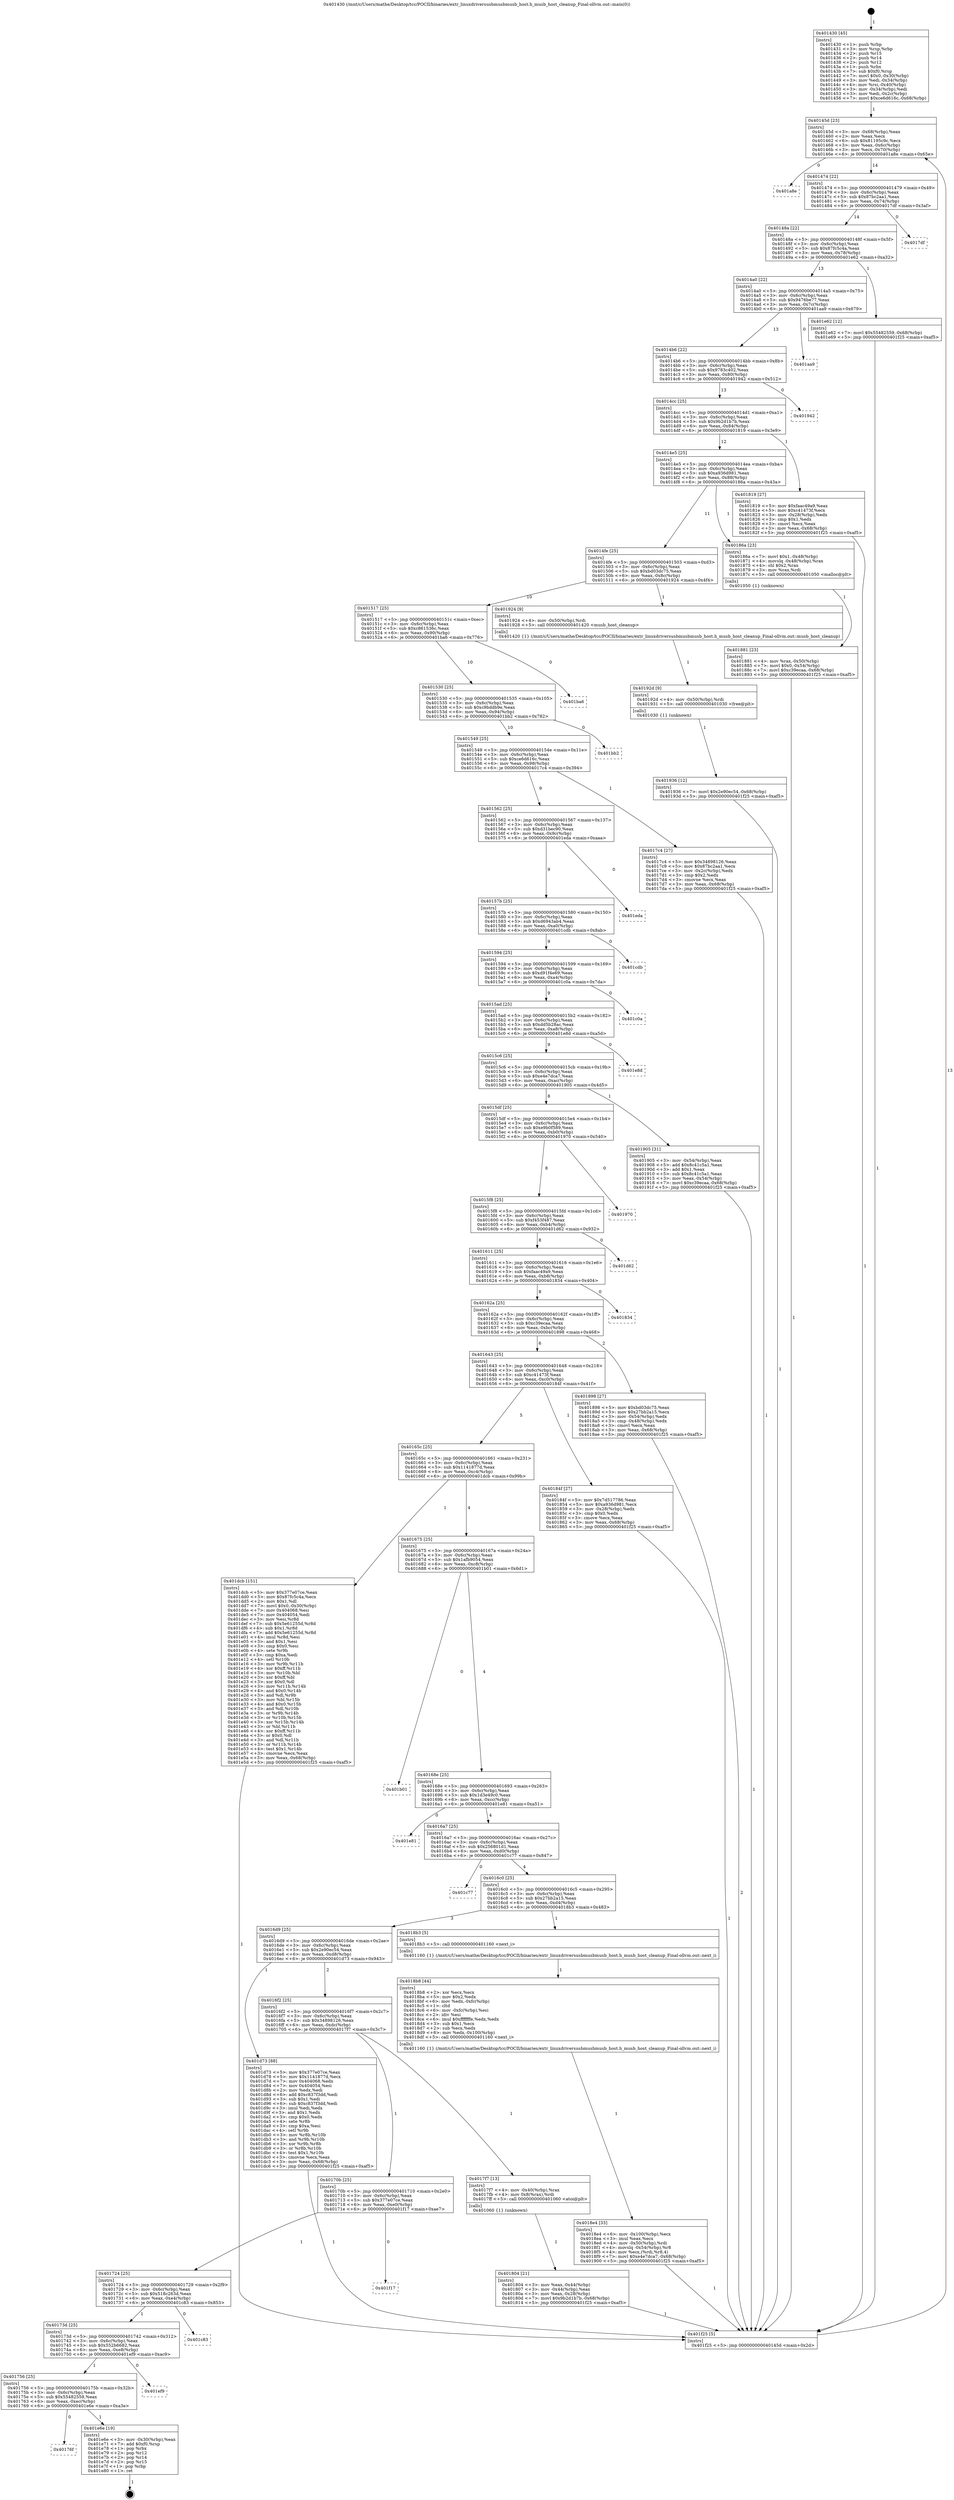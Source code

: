 digraph "0x401430" {
  label = "0x401430 (/mnt/c/Users/mathe/Desktop/tcc/POCII/binaries/extr_linuxdriversusbmusbmusb_host.h_musb_host_cleanup_Final-ollvm.out::main(0))"
  labelloc = "t"
  node[shape=record]

  Entry [label="",width=0.3,height=0.3,shape=circle,fillcolor=black,style=filled]
  "0x40145d" [label="{
     0x40145d [23]\l
     | [instrs]\l
     &nbsp;&nbsp;0x40145d \<+3\>: mov -0x68(%rbp),%eax\l
     &nbsp;&nbsp;0x401460 \<+2\>: mov %eax,%ecx\l
     &nbsp;&nbsp;0x401462 \<+6\>: sub $0x81195c9c,%ecx\l
     &nbsp;&nbsp;0x401468 \<+3\>: mov %eax,-0x6c(%rbp)\l
     &nbsp;&nbsp;0x40146b \<+3\>: mov %ecx,-0x70(%rbp)\l
     &nbsp;&nbsp;0x40146e \<+6\>: je 0000000000401a8e \<main+0x65e\>\l
  }"]
  "0x401a8e" [label="{
     0x401a8e\l
  }", style=dashed]
  "0x401474" [label="{
     0x401474 [22]\l
     | [instrs]\l
     &nbsp;&nbsp;0x401474 \<+5\>: jmp 0000000000401479 \<main+0x49\>\l
     &nbsp;&nbsp;0x401479 \<+3\>: mov -0x6c(%rbp),%eax\l
     &nbsp;&nbsp;0x40147c \<+5\>: sub $0x87bc2aa1,%eax\l
     &nbsp;&nbsp;0x401481 \<+3\>: mov %eax,-0x74(%rbp)\l
     &nbsp;&nbsp;0x401484 \<+6\>: je 00000000004017df \<main+0x3af\>\l
  }"]
  Exit [label="",width=0.3,height=0.3,shape=circle,fillcolor=black,style=filled,peripheries=2]
  "0x4017df" [label="{
     0x4017df\l
  }", style=dashed]
  "0x40148a" [label="{
     0x40148a [22]\l
     | [instrs]\l
     &nbsp;&nbsp;0x40148a \<+5\>: jmp 000000000040148f \<main+0x5f\>\l
     &nbsp;&nbsp;0x40148f \<+3\>: mov -0x6c(%rbp),%eax\l
     &nbsp;&nbsp;0x401492 \<+5\>: sub $0x87fc5c4a,%eax\l
     &nbsp;&nbsp;0x401497 \<+3\>: mov %eax,-0x78(%rbp)\l
     &nbsp;&nbsp;0x40149a \<+6\>: je 0000000000401e62 \<main+0xa32\>\l
  }"]
  "0x40176f" [label="{
     0x40176f\l
  }", style=dashed]
  "0x401e62" [label="{
     0x401e62 [12]\l
     | [instrs]\l
     &nbsp;&nbsp;0x401e62 \<+7\>: movl $0x55482559,-0x68(%rbp)\l
     &nbsp;&nbsp;0x401e69 \<+5\>: jmp 0000000000401f25 \<main+0xaf5\>\l
  }"]
  "0x4014a0" [label="{
     0x4014a0 [22]\l
     | [instrs]\l
     &nbsp;&nbsp;0x4014a0 \<+5\>: jmp 00000000004014a5 \<main+0x75\>\l
     &nbsp;&nbsp;0x4014a5 \<+3\>: mov -0x6c(%rbp),%eax\l
     &nbsp;&nbsp;0x4014a8 \<+5\>: sub $0x9476be77,%eax\l
     &nbsp;&nbsp;0x4014ad \<+3\>: mov %eax,-0x7c(%rbp)\l
     &nbsp;&nbsp;0x4014b0 \<+6\>: je 0000000000401aa9 \<main+0x679\>\l
  }"]
  "0x401e6e" [label="{
     0x401e6e [19]\l
     | [instrs]\l
     &nbsp;&nbsp;0x401e6e \<+3\>: mov -0x30(%rbp),%eax\l
     &nbsp;&nbsp;0x401e71 \<+7\>: add $0xf0,%rsp\l
     &nbsp;&nbsp;0x401e78 \<+1\>: pop %rbx\l
     &nbsp;&nbsp;0x401e79 \<+2\>: pop %r12\l
     &nbsp;&nbsp;0x401e7b \<+2\>: pop %r14\l
     &nbsp;&nbsp;0x401e7d \<+2\>: pop %r15\l
     &nbsp;&nbsp;0x401e7f \<+1\>: pop %rbp\l
     &nbsp;&nbsp;0x401e80 \<+1\>: ret\l
  }"]
  "0x401aa9" [label="{
     0x401aa9\l
  }", style=dashed]
  "0x4014b6" [label="{
     0x4014b6 [22]\l
     | [instrs]\l
     &nbsp;&nbsp;0x4014b6 \<+5\>: jmp 00000000004014bb \<main+0x8b\>\l
     &nbsp;&nbsp;0x4014bb \<+3\>: mov -0x6c(%rbp),%eax\l
     &nbsp;&nbsp;0x4014be \<+5\>: sub $0x9783c402,%eax\l
     &nbsp;&nbsp;0x4014c3 \<+3\>: mov %eax,-0x80(%rbp)\l
     &nbsp;&nbsp;0x4014c6 \<+6\>: je 0000000000401942 \<main+0x512\>\l
  }"]
  "0x401756" [label="{
     0x401756 [25]\l
     | [instrs]\l
     &nbsp;&nbsp;0x401756 \<+5\>: jmp 000000000040175b \<main+0x32b\>\l
     &nbsp;&nbsp;0x40175b \<+3\>: mov -0x6c(%rbp),%eax\l
     &nbsp;&nbsp;0x40175e \<+5\>: sub $0x55482559,%eax\l
     &nbsp;&nbsp;0x401763 \<+6\>: mov %eax,-0xec(%rbp)\l
     &nbsp;&nbsp;0x401769 \<+6\>: je 0000000000401e6e \<main+0xa3e\>\l
  }"]
  "0x401942" [label="{
     0x401942\l
  }", style=dashed]
  "0x4014cc" [label="{
     0x4014cc [25]\l
     | [instrs]\l
     &nbsp;&nbsp;0x4014cc \<+5\>: jmp 00000000004014d1 \<main+0xa1\>\l
     &nbsp;&nbsp;0x4014d1 \<+3\>: mov -0x6c(%rbp),%eax\l
     &nbsp;&nbsp;0x4014d4 \<+5\>: sub $0x9b2d1b7b,%eax\l
     &nbsp;&nbsp;0x4014d9 \<+6\>: mov %eax,-0x84(%rbp)\l
     &nbsp;&nbsp;0x4014df \<+6\>: je 0000000000401819 \<main+0x3e9\>\l
  }"]
  "0x401ef9" [label="{
     0x401ef9\l
  }", style=dashed]
  "0x401819" [label="{
     0x401819 [27]\l
     | [instrs]\l
     &nbsp;&nbsp;0x401819 \<+5\>: mov $0xfaac49a9,%eax\l
     &nbsp;&nbsp;0x40181e \<+5\>: mov $0xc41473f,%ecx\l
     &nbsp;&nbsp;0x401823 \<+3\>: mov -0x28(%rbp),%edx\l
     &nbsp;&nbsp;0x401826 \<+3\>: cmp $0x1,%edx\l
     &nbsp;&nbsp;0x401829 \<+3\>: cmovl %ecx,%eax\l
     &nbsp;&nbsp;0x40182c \<+3\>: mov %eax,-0x68(%rbp)\l
     &nbsp;&nbsp;0x40182f \<+5\>: jmp 0000000000401f25 \<main+0xaf5\>\l
  }"]
  "0x4014e5" [label="{
     0x4014e5 [25]\l
     | [instrs]\l
     &nbsp;&nbsp;0x4014e5 \<+5\>: jmp 00000000004014ea \<main+0xba\>\l
     &nbsp;&nbsp;0x4014ea \<+3\>: mov -0x6c(%rbp),%eax\l
     &nbsp;&nbsp;0x4014ed \<+5\>: sub $0xa936d981,%eax\l
     &nbsp;&nbsp;0x4014f2 \<+6\>: mov %eax,-0x88(%rbp)\l
     &nbsp;&nbsp;0x4014f8 \<+6\>: je 000000000040186a \<main+0x43a\>\l
  }"]
  "0x40173d" [label="{
     0x40173d [25]\l
     | [instrs]\l
     &nbsp;&nbsp;0x40173d \<+5\>: jmp 0000000000401742 \<main+0x312\>\l
     &nbsp;&nbsp;0x401742 \<+3\>: mov -0x6c(%rbp),%eax\l
     &nbsp;&nbsp;0x401745 \<+5\>: sub $0x552b6682,%eax\l
     &nbsp;&nbsp;0x40174a \<+6\>: mov %eax,-0xe8(%rbp)\l
     &nbsp;&nbsp;0x401750 \<+6\>: je 0000000000401ef9 \<main+0xac9\>\l
  }"]
  "0x40186a" [label="{
     0x40186a [23]\l
     | [instrs]\l
     &nbsp;&nbsp;0x40186a \<+7\>: movl $0x1,-0x48(%rbp)\l
     &nbsp;&nbsp;0x401871 \<+4\>: movslq -0x48(%rbp),%rax\l
     &nbsp;&nbsp;0x401875 \<+4\>: shl $0x2,%rax\l
     &nbsp;&nbsp;0x401879 \<+3\>: mov %rax,%rdi\l
     &nbsp;&nbsp;0x40187c \<+5\>: call 0000000000401050 \<malloc@plt\>\l
     | [calls]\l
     &nbsp;&nbsp;0x401050 \{1\} (unknown)\l
  }"]
  "0x4014fe" [label="{
     0x4014fe [25]\l
     | [instrs]\l
     &nbsp;&nbsp;0x4014fe \<+5\>: jmp 0000000000401503 \<main+0xd3\>\l
     &nbsp;&nbsp;0x401503 \<+3\>: mov -0x6c(%rbp),%eax\l
     &nbsp;&nbsp;0x401506 \<+5\>: sub $0xbd03dc75,%eax\l
     &nbsp;&nbsp;0x40150b \<+6\>: mov %eax,-0x8c(%rbp)\l
     &nbsp;&nbsp;0x401511 \<+6\>: je 0000000000401924 \<main+0x4f4\>\l
  }"]
  "0x401c83" [label="{
     0x401c83\l
  }", style=dashed]
  "0x401924" [label="{
     0x401924 [9]\l
     | [instrs]\l
     &nbsp;&nbsp;0x401924 \<+4\>: mov -0x50(%rbp),%rdi\l
     &nbsp;&nbsp;0x401928 \<+5\>: call 0000000000401420 \<musb_host_cleanup\>\l
     | [calls]\l
     &nbsp;&nbsp;0x401420 \{1\} (/mnt/c/Users/mathe/Desktop/tcc/POCII/binaries/extr_linuxdriversusbmusbmusb_host.h_musb_host_cleanup_Final-ollvm.out::musb_host_cleanup)\l
  }"]
  "0x401517" [label="{
     0x401517 [25]\l
     | [instrs]\l
     &nbsp;&nbsp;0x401517 \<+5\>: jmp 000000000040151c \<main+0xec\>\l
     &nbsp;&nbsp;0x40151c \<+3\>: mov -0x6c(%rbp),%eax\l
     &nbsp;&nbsp;0x40151f \<+5\>: sub $0xc861536c,%eax\l
     &nbsp;&nbsp;0x401524 \<+6\>: mov %eax,-0x90(%rbp)\l
     &nbsp;&nbsp;0x40152a \<+6\>: je 0000000000401ba6 \<main+0x776\>\l
  }"]
  "0x401724" [label="{
     0x401724 [25]\l
     | [instrs]\l
     &nbsp;&nbsp;0x401724 \<+5\>: jmp 0000000000401729 \<main+0x2f9\>\l
     &nbsp;&nbsp;0x401729 \<+3\>: mov -0x6c(%rbp),%eax\l
     &nbsp;&nbsp;0x40172c \<+5\>: sub $0x518c263d,%eax\l
     &nbsp;&nbsp;0x401731 \<+6\>: mov %eax,-0xe4(%rbp)\l
     &nbsp;&nbsp;0x401737 \<+6\>: je 0000000000401c83 \<main+0x853\>\l
  }"]
  "0x401ba6" [label="{
     0x401ba6\l
  }", style=dashed]
  "0x401530" [label="{
     0x401530 [25]\l
     | [instrs]\l
     &nbsp;&nbsp;0x401530 \<+5\>: jmp 0000000000401535 \<main+0x105\>\l
     &nbsp;&nbsp;0x401535 \<+3\>: mov -0x6c(%rbp),%eax\l
     &nbsp;&nbsp;0x401538 \<+5\>: sub $0xc9bddb9e,%eax\l
     &nbsp;&nbsp;0x40153d \<+6\>: mov %eax,-0x94(%rbp)\l
     &nbsp;&nbsp;0x401543 \<+6\>: je 0000000000401bb2 \<main+0x782\>\l
  }"]
  "0x401f17" [label="{
     0x401f17\l
  }", style=dashed]
  "0x401bb2" [label="{
     0x401bb2\l
  }", style=dashed]
  "0x401549" [label="{
     0x401549 [25]\l
     | [instrs]\l
     &nbsp;&nbsp;0x401549 \<+5\>: jmp 000000000040154e \<main+0x11e\>\l
     &nbsp;&nbsp;0x40154e \<+3\>: mov -0x6c(%rbp),%eax\l
     &nbsp;&nbsp;0x401551 \<+5\>: sub $0xce6d616c,%eax\l
     &nbsp;&nbsp;0x401556 \<+6\>: mov %eax,-0x98(%rbp)\l
     &nbsp;&nbsp;0x40155c \<+6\>: je 00000000004017c4 \<main+0x394\>\l
  }"]
  "0x401936" [label="{
     0x401936 [12]\l
     | [instrs]\l
     &nbsp;&nbsp;0x401936 \<+7\>: movl $0x2e90ec54,-0x68(%rbp)\l
     &nbsp;&nbsp;0x40193d \<+5\>: jmp 0000000000401f25 \<main+0xaf5\>\l
  }"]
  "0x4017c4" [label="{
     0x4017c4 [27]\l
     | [instrs]\l
     &nbsp;&nbsp;0x4017c4 \<+5\>: mov $0x34898126,%eax\l
     &nbsp;&nbsp;0x4017c9 \<+5\>: mov $0x87bc2aa1,%ecx\l
     &nbsp;&nbsp;0x4017ce \<+3\>: mov -0x2c(%rbp),%edx\l
     &nbsp;&nbsp;0x4017d1 \<+3\>: cmp $0x2,%edx\l
     &nbsp;&nbsp;0x4017d4 \<+3\>: cmovne %ecx,%eax\l
     &nbsp;&nbsp;0x4017d7 \<+3\>: mov %eax,-0x68(%rbp)\l
     &nbsp;&nbsp;0x4017da \<+5\>: jmp 0000000000401f25 \<main+0xaf5\>\l
  }"]
  "0x401562" [label="{
     0x401562 [25]\l
     | [instrs]\l
     &nbsp;&nbsp;0x401562 \<+5\>: jmp 0000000000401567 \<main+0x137\>\l
     &nbsp;&nbsp;0x401567 \<+3\>: mov -0x6c(%rbp),%eax\l
     &nbsp;&nbsp;0x40156a \<+5\>: sub $0xd31bec90,%eax\l
     &nbsp;&nbsp;0x40156f \<+6\>: mov %eax,-0x9c(%rbp)\l
     &nbsp;&nbsp;0x401575 \<+6\>: je 0000000000401eda \<main+0xaaa\>\l
  }"]
  "0x401f25" [label="{
     0x401f25 [5]\l
     | [instrs]\l
     &nbsp;&nbsp;0x401f25 \<+5\>: jmp 000000000040145d \<main+0x2d\>\l
  }"]
  "0x401430" [label="{
     0x401430 [45]\l
     | [instrs]\l
     &nbsp;&nbsp;0x401430 \<+1\>: push %rbp\l
     &nbsp;&nbsp;0x401431 \<+3\>: mov %rsp,%rbp\l
     &nbsp;&nbsp;0x401434 \<+2\>: push %r15\l
     &nbsp;&nbsp;0x401436 \<+2\>: push %r14\l
     &nbsp;&nbsp;0x401438 \<+2\>: push %r12\l
     &nbsp;&nbsp;0x40143a \<+1\>: push %rbx\l
     &nbsp;&nbsp;0x40143b \<+7\>: sub $0xf0,%rsp\l
     &nbsp;&nbsp;0x401442 \<+7\>: movl $0x0,-0x30(%rbp)\l
     &nbsp;&nbsp;0x401449 \<+3\>: mov %edi,-0x34(%rbp)\l
     &nbsp;&nbsp;0x40144c \<+4\>: mov %rsi,-0x40(%rbp)\l
     &nbsp;&nbsp;0x401450 \<+3\>: mov -0x34(%rbp),%edi\l
     &nbsp;&nbsp;0x401453 \<+3\>: mov %edi,-0x2c(%rbp)\l
     &nbsp;&nbsp;0x401456 \<+7\>: movl $0xce6d616c,-0x68(%rbp)\l
  }"]
  "0x40192d" [label="{
     0x40192d [9]\l
     | [instrs]\l
     &nbsp;&nbsp;0x40192d \<+4\>: mov -0x50(%rbp),%rdi\l
     &nbsp;&nbsp;0x401931 \<+5\>: call 0000000000401030 \<free@plt\>\l
     | [calls]\l
     &nbsp;&nbsp;0x401030 \{1\} (unknown)\l
  }"]
  "0x401eda" [label="{
     0x401eda\l
  }", style=dashed]
  "0x40157b" [label="{
     0x40157b [25]\l
     | [instrs]\l
     &nbsp;&nbsp;0x40157b \<+5\>: jmp 0000000000401580 \<main+0x150\>\l
     &nbsp;&nbsp;0x401580 \<+3\>: mov -0x6c(%rbp),%eax\l
     &nbsp;&nbsp;0x401583 \<+5\>: sub $0xd6943ab4,%eax\l
     &nbsp;&nbsp;0x401588 \<+6\>: mov %eax,-0xa0(%rbp)\l
     &nbsp;&nbsp;0x40158e \<+6\>: je 0000000000401cdb \<main+0x8ab\>\l
  }"]
  "0x4018e4" [label="{
     0x4018e4 [33]\l
     | [instrs]\l
     &nbsp;&nbsp;0x4018e4 \<+6\>: mov -0x100(%rbp),%ecx\l
     &nbsp;&nbsp;0x4018ea \<+3\>: imul %eax,%ecx\l
     &nbsp;&nbsp;0x4018ed \<+4\>: mov -0x50(%rbp),%rdi\l
     &nbsp;&nbsp;0x4018f1 \<+4\>: movslq -0x54(%rbp),%r8\l
     &nbsp;&nbsp;0x4018f5 \<+4\>: mov %ecx,(%rdi,%r8,4)\l
     &nbsp;&nbsp;0x4018f9 \<+7\>: movl $0xe4e7dca7,-0x68(%rbp)\l
     &nbsp;&nbsp;0x401900 \<+5\>: jmp 0000000000401f25 \<main+0xaf5\>\l
  }"]
  "0x401cdb" [label="{
     0x401cdb\l
  }", style=dashed]
  "0x401594" [label="{
     0x401594 [25]\l
     | [instrs]\l
     &nbsp;&nbsp;0x401594 \<+5\>: jmp 0000000000401599 \<main+0x169\>\l
     &nbsp;&nbsp;0x401599 \<+3\>: mov -0x6c(%rbp),%eax\l
     &nbsp;&nbsp;0x40159c \<+5\>: sub $0xd91f4e69,%eax\l
     &nbsp;&nbsp;0x4015a1 \<+6\>: mov %eax,-0xa4(%rbp)\l
     &nbsp;&nbsp;0x4015a7 \<+6\>: je 0000000000401c0a \<main+0x7da\>\l
  }"]
  "0x4018b8" [label="{
     0x4018b8 [44]\l
     | [instrs]\l
     &nbsp;&nbsp;0x4018b8 \<+2\>: xor %ecx,%ecx\l
     &nbsp;&nbsp;0x4018ba \<+5\>: mov $0x2,%edx\l
     &nbsp;&nbsp;0x4018bf \<+6\>: mov %edx,-0xfc(%rbp)\l
     &nbsp;&nbsp;0x4018c5 \<+1\>: cltd\l
     &nbsp;&nbsp;0x4018c6 \<+6\>: mov -0xfc(%rbp),%esi\l
     &nbsp;&nbsp;0x4018cc \<+2\>: idiv %esi\l
     &nbsp;&nbsp;0x4018ce \<+6\>: imul $0xfffffffe,%edx,%edx\l
     &nbsp;&nbsp;0x4018d4 \<+3\>: sub $0x1,%ecx\l
     &nbsp;&nbsp;0x4018d7 \<+2\>: sub %ecx,%edx\l
     &nbsp;&nbsp;0x4018d9 \<+6\>: mov %edx,-0x100(%rbp)\l
     &nbsp;&nbsp;0x4018df \<+5\>: call 0000000000401160 \<next_i\>\l
     | [calls]\l
     &nbsp;&nbsp;0x401160 \{1\} (/mnt/c/Users/mathe/Desktop/tcc/POCII/binaries/extr_linuxdriversusbmusbmusb_host.h_musb_host_cleanup_Final-ollvm.out::next_i)\l
  }"]
  "0x401c0a" [label="{
     0x401c0a\l
  }", style=dashed]
  "0x4015ad" [label="{
     0x4015ad [25]\l
     | [instrs]\l
     &nbsp;&nbsp;0x4015ad \<+5\>: jmp 00000000004015b2 \<main+0x182\>\l
     &nbsp;&nbsp;0x4015b2 \<+3\>: mov -0x6c(%rbp),%eax\l
     &nbsp;&nbsp;0x4015b5 \<+5\>: sub $0xdd5b28ac,%eax\l
     &nbsp;&nbsp;0x4015ba \<+6\>: mov %eax,-0xa8(%rbp)\l
     &nbsp;&nbsp;0x4015c0 \<+6\>: je 0000000000401e8d \<main+0xa5d\>\l
  }"]
  "0x401881" [label="{
     0x401881 [23]\l
     | [instrs]\l
     &nbsp;&nbsp;0x401881 \<+4\>: mov %rax,-0x50(%rbp)\l
     &nbsp;&nbsp;0x401885 \<+7\>: movl $0x0,-0x54(%rbp)\l
     &nbsp;&nbsp;0x40188c \<+7\>: movl $0xc39ecaa,-0x68(%rbp)\l
     &nbsp;&nbsp;0x401893 \<+5\>: jmp 0000000000401f25 \<main+0xaf5\>\l
  }"]
  "0x401e8d" [label="{
     0x401e8d\l
  }", style=dashed]
  "0x4015c6" [label="{
     0x4015c6 [25]\l
     | [instrs]\l
     &nbsp;&nbsp;0x4015c6 \<+5\>: jmp 00000000004015cb \<main+0x19b\>\l
     &nbsp;&nbsp;0x4015cb \<+3\>: mov -0x6c(%rbp),%eax\l
     &nbsp;&nbsp;0x4015ce \<+5\>: sub $0xe4e7dca7,%eax\l
     &nbsp;&nbsp;0x4015d3 \<+6\>: mov %eax,-0xac(%rbp)\l
     &nbsp;&nbsp;0x4015d9 \<+6\>: je 0000000000401905 \<main+0x4d5\>\l
  }"]
  "0x401804" [label="{
     0x401804 [21]\l
     | [instrs]\l
     &nbsp;&nbsp;0x401804 \<+3\>: mov %eax,-0x44(%rbp)\l
     &nbsp;&nbsp;0x401807 \<+3\>: mov -0x44(%rbp),%eax\l
     &nbsp;&nbsp;0x40180a \<+3\>: mov %eax,-0x28(%rbp)\l
     &nbsp;&nbsp;0x40180d \<+7\>: movl $0x9b2d1b7b,-0x68(%rbp)\l
     &nbsp;&nbsp;0x401814 \<+5\>: jmp 0000000000401f25 \<main+0xaf5\>\l
  }"]
  "0x401905" [label="{
     0x401905 [31]\l
     | [instrs]\l
     &nbsp;&nbsp;0x401905 \<+3\>: mov -0x54(%rbp),%eax\l
     &nbsp;&nbsp;0x401908 \<+5\>: add $0x8c41c5a1,%eax\l
     &nbsp;&nbsp;0x40190d \<+3\>: add $0x1,%eax\l
     &nbsp;&nbsp;0x401910 \<+5\>: sub $0x8c41c5a1,%eax\l
     &nbsp;&nbsp;0x401915 \<+3\>: mov %eax,-0x54(%rbp)\l
     &nbsp;&nbsp;0x401918 \<+7\>: movl $0xc39ecaa,-0x68(%rbp)\l
     &nbsp;&nbsp;0x40191f \<+5\>: jmp 0000000000401f25 \<main+0xaf5\>\l
  }"]
  "0x4015df" [label="{
     0x4015df [25]\l
     | [instrs]\l
     &nbsp;&nbsp;0x4015df \<+5\>: jmp 00000000004015e4 \<main+0x1b4\>\l
     &nbsp;&nbsp;0x4015e4 \<+3\>: mov -0x6c(%rbp),%eax\l
     &nbsp;&nbsp;0x4015e7 \<+5\>: sub $0xe9b0f589,%eax\l
     &nbsp;&nbsp;0x4015ec \<+6\>: mov %eax,-0xb0(%rbp)\l
     &nbsp;&nbsp;0x4015f2 \<+6\>: je 0000000000401970 \<main+0x540\>\l
  }"]
  "0x40170b" [label="{
     0x40170b [25]\l
     | [instrs]\l
     &nbsp;&nbsp;0x40170b \<+5\>: jmp 0000000000401710 \<main+0x2e0\>\l
     &nbsp;&nbsp;0x401710 \<+3\>: mov -0x6c(%rbp),%eax\l
     &nbsp;&nbsp;0x401713 \<+5\>: sub $0x377e07ce,%eax\l
     &nbsp;&nbsp;0x401718 \<+6\>: mov %eax,-0xe0(%rbp)\l
     &nbsp;&nbsp;0x40171e \<+6\>: je 0000000000401f17 \<main+0xae7\>\l
  }"]
  "0x401970" [label="{
     0x401970\l
  }", style=dashed]
  "0x4015f8" [label="{
     0x4015f8 [25]\l
     | [instrs]\l
     &nbsp;&nbsp;0x4015f8 \<+5\>: jmp 00000000004015fd \<main+0x1cd\>\l
     &nbsp;&nbsp;0x4015fd \<+3\>: mov -0x6c(%rbp),%eax\l
     &nbsp;&nbsp;0x401600 \<+5\>: sub $0xf453f487,%eax\l
     &nbsp;&nbsp;0x401605 \<+6\>: mov %eax,-0xb4(%rbp)\l
     &nbsp;&nbsp;0x40160b \<+6\>: je 0000000000401d62 \<main+0x932\>\l
  }"]
  "0x4017f7" [label="{
     0x4017f7 [13]\l
     | [instrs]\l
     &nbsp;&nbsp;0x4017f7 \<+4\>: mov -0x40(%rbp),%rax\l
     &nbsp;&nbsp;0x4017fb \<+4\>: mov 0x8(%rax),%rdi\l
     &nbsp;&nbsp;0x4017ff \<+5\>: call 0000000000401060 \<atoi@plt\>\l
     | [calls]\l
     &nbsp;&nbsp;0x401060 \{1\} (unknown)\l
  }"]
  "0x401d62" [label="{
     0x401d62\l
  }", style=dashed]
  "0x401611" [label="{
     0x401611 [25]\l
     | [instrs]\l
     &nbsp;&nbsp;0x401611 \<+5\>: jmp 0000000000401616 \<main+0x1e6\>\l
     &nbsp;&nbsp;0x401616 \<+3\>: mov -0x6c(%rbp),%eax\l
     &nbsp;&nbsp;0x401619 \<+5\>: sub $0xfaac49a9,%eax\l
     &nbsp;&nbsp;0x40161e \<+6\>: mov %eax,-0xb8(%rbp)\l
     &nbsp;&nbsp;0x401624 \<+6\>: je 0000000000401834 \<main+0x404\>\l
  }"]
  "0x4016f2" [label="{
     0x4016f2 [25]\l
     | [instrs]\l
     &nbsp;&nbsp;0x4016f2 \<+5\>: jmp 00000000004016f7 \<main+0x2c7\>\l
     &nbsp;&nbsp;0x4016f7 \<+3\>: mov -0x6c(%rbp),%eax\l
     &nbsp;&nbsp;0x4016fa \<+5\>: sub $0x34898126,%eax\l
     &nbsp;&nbsp;0x4016ff \<+6\>: mov %eax,-0xdc(%rbp)\l
     &nbsp;&nbsp;0x401705 \<+6\>: je 00000000004017f7 \<main+0x3c7\>\l
  }"]
  "0x401834" [label="{
     0x401834\l
  }", style=dashed]
  "0x40162a" [label="{
     0x40162a [25]\l
     | [instrs]\l
     &nbsp;&nbsp;0x40162a \<+5\>: jmp 000000000040162f \<main+0x1ff\>\l
     &nbsp;&nbsp;0x40162f \<+3\>: mov -0x6c(%rbp),%eax\l
     &nbsp;&nbsp;0x401632 \<+5\>: sub $0xc39ecaa,%eax\l
     &nbsp;&nbsp;0x401637 \<+6\>: mov %eax,-0xbc(%rbp)\l
     &nbsp;&nbsp;0x40163d \<+6\>: je 0000000000401898 \<main+0x468\>\l
  }"]
  "0x401d73" [label="{
     0x401d73 [88]\l
     | [instrs]\l
     &nbsp;&nbsp;0x401d73 \<+5\>: mov $0x377e07ce,%eax\l
     &nbsp;&nbsp;0x401d78 \<+5\>: mov $0x1141877d,%ecx\l
     &nbsp;&nbsp;0x401d7d \<+7\>: mov 0x404068,%edx\l
     &nbsp;&nbsp;0x401d84 \<+7\>: mov 0x404054,%esi\l
     &nbsp;&nbsp;0x401d8b \<+2\>: mov %edx,%edi\l
     &nbsp;&nbsp;0x401d8d \<+6\>: add $0xc837f3dd,%edi\l
     &nbsp;&nbsp;0x401d93 \<+3\>: sub $0x1,%edi\l
     &nbsp;&nbsp;0x401d96 \<+6\>: sub $0xc837f3dd,%edi\l
     &nbsp;&nbsp;0x401d9c \<+3\>: imul %edi,%edx\l
     &nbsp;&nbsp;0x401d9f \<+3\>: and $0x1,%edx\l
     &nbsp;&nbsp;0x401da2 \<+3\>: cmp $0x0,%edx\l
     &nbsp;&nbsp;0x401da5 \<+4\>: sete %r8b\l
     &nbsp;&nbsp;0x401da9 \<+3\>: cmp $0xa,%esi\l
     &nbsp;&nbsp;0x401dac \<+4\>: setl %r9b\l
     &nbsp;&nbsp;0x401db0 \<+3\>: mov %r8b,%r10b\l
     &nbsp;&nbsp;0x401db3 \<+3\>: and %r9b,%r10b\l
     &nbsp;&nbsp;0x401db6 \<+3\>: xor %r9b,%r8b\l
     &nbsp;&nbsp;0x401db9 \<+3\>: or %r8b,%r10b\l
     &nbsp;&nbsp;0x401dbc \<+4\>: test $0x1,%r10b\l
     &nbsp;&nbsp;0x401dc0 \<+3\>: cmovne %ecx,%eax\l
     &nbsp;&nbsp;0x401dc3 \<+3\>: mov %eax,-0x68(%rbp)\l
     &nbsp;&nbsp;0x401dc6 \<+5\>: jmp 0000000000401f25 \<main+0xaf5\>\l
  }"]
  "0x401898" [label="{
     0x401898 [27]\l
     | [instrs]\l
     &nbsp;&nbsp;0x401898 \<+5\>: mov $0xbd03dc75,%eax\l
     &nbsp;&nbsp;0x40189d \<+5\>: mov $0x27bb2a15,%ecx\l
     &nbsp;&nbsp;0x4018a2 \<+3\>: mov -0x54(%rbp),%edx\l
     &nbsp;&nbsp;0x4018a5 \<+3\>: cmp -0x48(%rbp),%edx\l
     &nbsp;&nbsp;0x4018a8 \<+3\>: cmovl %ecx,%eax\l
     &nbsp;&nbsp;0x4018ab \<+3\>: mov %eax,-0x68(%rbp)\l
     &nbsp;&nbsp;0x4018ae \<+5\>: jmp 0000000000401f25 \<main+0xaf5\>\l
  }"]
  "0x401643" [label="{
     0x401643 [25]\l
     | [instrs]\l
     &nbsp;&nbsp;0x401643 \<+5\>: jmp 0000000000401648 \<main+0x218\>\l
     &nbsp;&nbsp;0x401648 \<+3\>: mov -0x6c(%rbp),%eax\l
     &nbsp;&nbsp;0x40164b \<+5\>: sub $0xc41473f,%eax\l
     &nbsp;&nbsp;0x401650 \<+6\>: mov %eax,-0xc0(%rbp)\l
     &nbsp;&nbsp;0x401656 \<+6\>: je 000000000040184f \<main+0x41f\>\l
  }"]
  "0x4016d9" [label="{
     0x4016d9 [25]\l
     | [instrs]\l
     &nbsp;&nbsp;0x4016d9 \<+5\>: jmp 00000000004016de \<main+0x2ae\>\l
     &nbsp;&nbsp;0x4016de \<+3\>: mov -0x6c(%rbp),%eax\l
     &nbsp;&nbsp;0x4016e1 \<+5\>: sub $0x2e90ec54,%eax\l
     &nbsp;&nbsp;0x4016e6 \<+6\>: mov %eax,-0xd8(%rbp)\l
     &nbsp;&nbsp;0x4016ec \<+6\>: je 0000000000401d73 \<main+0x943\>\l
  }"]
  "0x40184f" [label="{
     0x40184f [27]\l
     | [instrs]\l
     &nbsp;&nbsp;0x40184f \<+5\>: mov $0x7d517786,%eax\l
     &nbsp;&nbsp;0x401854 \<+5\>: mov $0xa936d981,%ecx\l
     &nbsp;&nbsp;0x401859 \<+3\>: mov -0x28(%rbp),%edx\l
     &nbsp;&nbsp;0x40185c \<+3\>: cmp $0x0,%edx\l
     &nbsp;&nbsp;0x40185f \<+3\>: cmove %ecx,%eax\l
     &nbsp;&nbsp;0x401862 \<+3\>: mov %eax,-0x68(%rbp)\l
     &nbsp;&nbsp;0x401865 \<+5\>: jmp 0000000000401f25 \<main+0xaf5\>\l
  }"]
  "0x40165c" [label="{
     0x40165c [25]\l
     | [instrs]\l
     &nbsp;&nbsp;0x40165c \<+5\>: jmp 0000000000401661 \<main+0x231\>\l
     &nbsp;&nbsp;0x401661 \<+3\>: mov -0x6c(%rbp),%eax\l
     &nbsp;&nbsp;0x401664 \<+5\>: sub $0x1141877d,%eax\l
     &nbsp;&nbsp;0x401669 \<+6\>: mov %eax,-0xc4(%rbp)\l
     &nbsp;&nbsp;0x40166f \<+6\>: je 0000000000401dcb \<main+0x99b\>\l
  }"]
  "0x4018b3" [label="{
     0x4018b3 [5]\l
     | [instrs]\l
     &nbsp;&nbsp;0x4018b3 \<+5\>: call 0000000000401160 \<next_i\>\l
     | [calls]\l
     &nbsp;&nbsp;0x401160 \{1\} (/mnt/c/Users/mathe/Desktop/tcc/POCII/binaries/extr_linuxdriversusbmusbmusb_host.h_musb_host_cleanup_Final-ollvm.out::next_i)\l
  }"]
  "0x401dcb" [label="{
     0x401dcb [151]\l
     | [instrs]\l
     &nbsp;&nbsp;0x401dcb \<+5\>: mov $0x377e07ce,%eax\l
     &nbsp;&nbsp;0x401dd0 \<+5\>: mov $0x87fc5c4a,%ecx\l
     &nbsp;&nbsp;0x401dd5 \<+2\>: mov $0x1,%dl\l
     &nbsp;&nbsp;0x401dd7 \<+7\>: movl $0x0,-0x30(%rbp)\l
     &nbsp;&nbsp;0x401dde \<+7\>: mov 0x404068,%esi\l
     &nbsp;&nbsp;0x401de5 \<+7\>: mov 0x404054,%edi\l
     &nbsp;&nbsp;0x401dec \<+3\>: mov %esi,%r8d\l
     &nbsp;&nbsp;0x401def \<+7\>: sub $0x5e61255d,%r8d\l
     &nbsp;&nbsp;0x401df6 \<+4\>: sub $0x1,%r8d\l
     &nbsp;&nbsp;0x401dfa \<+7\>: add $0x5e61255d,%r8d\l
     &nbsp;&nbsp;0x401e01 \<+4\>: imul %r8d,%esi\l
     &nbsp;&nbsp;0x401e05 \<+3\>: and $0x1,%esi\l
     &nbsp;&nbsp;0x401e08 \<+3\>: cmp $0x0,%esi\l
     &nbsp;&nbsp;0x401e0b \<+4\>: sete %r9b\l
     &nbsp;&nbsp;0x401e0f \<+3\>: cmp $0xa,%edi\l
     &nbsp;&nbsp;0x401e12 \<+4\>: setl %r10b\l
     &nbsp;&nbsp;0x401e16 \<+3\>: mov %r9b,%r11b\l
     &nbsp;&nbsp;0x401e19 \<+4\>: xor $0xff,%r11b\l
     &nbsp;&nbsp;0x401e1d \<+3\>: mov %r10b,%bl\l
     &nbsp;&nbsp;0x401e20 \<+3\>: xor $0xff,%bl\l
     &nbsp;&nbsp;0x401e23 \<+3\>: xor $0x0,%dl\l
     &nbsp;&nbsp;0x401e26 \<+3\>: mov %r11b,%r14b\l
     &nbsp;&nbsp;0x401e29 \<+4\>: and $0x0,%r14b\l
     &nbsp;&nbsp;0x401e2d \<+3\>: and %dl,%r9b\l
     &nbsp;&nbsp;0x401e30 \<+3\>: mov %bl,%r15b\l
     &nbsp;&nbsp;0x401e33 \<+4\>: and $0x0,%r15b\l
     &nbsp;&nbsp;0x401e37 \<+3\>: and %dl,%r10b\l
     &nbsp;&nbsp;0x401e3a \<+3\>: or %r9b,%r14b\l
     &nbsp;&nbsp;0x401e3d \<+3\>: or %r10b,%r15b\l
     &nbsp;&nbsp;0x401e40 \<+3\>: xor %r15b,%r14b\l
     &nbsp;&nbsp;0x401e43 \<+3\>: or %bl,%r11b\l
     &nbsp;&nbsp;0x401e46 \<+4\>: xor $0xff,%r11b\l
     &nbsp;&nbsp;0x401e4a \<+3\>: or $0x0,%dl\l
     &nbsp;&nbsp;0x401e4d \<+3\>: and %dl,%r11b\l
     &nbsp;&nbsp;0x401e50 \<+3\>: or %r11b,%r14b\l
     &nbsp;&nbsp;0x401e53 \<+4\>: test $0x1,%r14b\l
     &nbsp;&nbsp;0x401e57 \<+3\>: cmovne %ecx,%eax\l
     &nbsp;&nbsp;0x401e5a \<+3\>: mov %eax,-0x68(%rbp)\l
     &nbsp;&nbsp;0x401e5d \<+5\>: jmp 0000000000401f25 \<main+0xaf5\>\l
  }"]
  "0x401675" [label="{
     0x401675 [25]\l
     | [instrs]\l
     &nbsp;&nbsp;0x401675 \<+5\>: jmp 000000000040167a \<main+0x24a\>\l
     &nbsp;&nbsp;0x40167a \<+3\>: mov -0x6c(%rbp),%eax\l
     &nbsp;&nbsp;0x40167d \<+5\>: sub $0x1afb9054,%eax\l
     &nbsp;&nbsp;0x401682 \<+6\>: mov %eax,-0xc8(%rbp)\l
     &nbsp;&nbsp;0x401688 \<+6\>: je 0000000000401b01 \<main+0x6d1\>\l
  }"]
  "0x4016c0" [label="{
     0x4016c0 [25]\l
     | [instrs]\l
     &nbsp;&nbsp;0x4016c0 \<+5\>: jmp 00000000004016c5 \<main+0x295\>\l
     &nbsp;&nbsp;0x4016c5 \<+3\>: mov -0x6c(%rbp),%eax\l
     &nbsp;&nbsp;0x4016c8 \<+5\>: sub $0x27bb2a15,%eax\l
     &nbsp;&nbsp;0x4016cd \<+6\>: mov %eax,-0xd4(%rbp)\l
     &nbsp;&nbsp;0x4016d3 \<+6\>: je 00000000004018b3 \<main+0x483\>\l
  }"]
  "0x401b01" [label="{
     0x401b01\l
  }", style=dashed]
  "0x40168e" [label="{
     0x40168e [25]\l
     | [instrs]\l
     &nbsp;&nbsp;0x40168e \<+5\>: jmp 0000000000401693 \<main+0x263\>\l
     &nbsp;&nbsp;0x401693 \<+3\>: mov -0x6c(%rbp),%eax\l
     &nbsp;&nbsp;0x401696 \<+5\>: sub $0x1d3e49c0,%eax\l
     &nbsp;&nbsp;0x40169b \<+6\>: mov %eax,-0xcc(%rbp)\l
     &nbsp;&nbsp;0x4016a1 \<+6\>: je 0000000000401e81 \<main+0xa51\>\l
  }"]
  "0x401c77" [label="{
     0x401c77\l
  }", style=dashed]
  "0x401e81" [label="{
     0x401e81\l
  }", style=dashed]
  "0x4016a7" [label="{
     0x4016a7 [25]\l
     | [instrs]\l
     &nbsp;&nbsp;0x4016a7 \<+5\>: jmp 00000000004016ac \<main+0x27c\>\l
     &nbsp;&nbsp;0x4016ac \<+3\>: mov -0x6c(%rbp),%eax\l
     &nbsp;&nbsp;0x4016af \<+5\>: sub $0x256801d1,%eax\l
     &nbsp;&nbsp;0x4016b4 \<+6\>: mov %eax,-0xd0(%rbp)\l
     &nbsp;&nbsp;0x4016ba \<+6\>: je 0000000000401c77 \<main+0x847\>\l
  }"]
  Entry -> "0x401430" [label=" 1"]
  "0x40145d" -> "0x401a8e" [label=" 0"]
  "0x40145d" -> "0x401474" [label=" 14"]
  "0x401e6e" -> Exit [label=" 1"]
  "0x401474" -> "0x4017df" [label=" 0"]
  "0x401474" -> "0x40148a" [label=" 14"]
  "0x401756" -> "0x40176f" [label=" 0"]
  "0x40148a" -> "0x401e62" [label=" 1"]
  "0x40148a" -> "0x4014a0" [label=" 13"]
  "0x401756" -> "0x401e6e" [label=" 1"]
  "0x4014a0" -> "0x401aa9" [label=" 0"]
  "0x4014a0" -> "0x4014b6" [label=" 13"]
  "0x40173d" -> "0x401756" [label=" 1"]
  "0x4014b6" -> "0x401942" [label=" 0"]
  "0x4014b6" -> "0x4014cc" [label=" 13"]
  "0x40173d" -> "0x401ef9" [label=" 0"]
  "0x4014cc" -> "0x401819" [label=" 1"]
  "0x4014cc" -> "0x4014e5" [label=" 12"]
  "0x401724" -> "0x40173d" [label=" 1"]
  "0x4014e5" -> "0x40186a" [label=" 1"]
  "0x4014e5" -> "0x4014fe" [label=" 11"]
  "0x401724" -> "0x401c83" [label=" 0"]
  "0x4014fe" -> "0x401924" [label=" 1"]
  "0x4014fe" -> "0x401517" [label=" 10"]
  "0x40170b" -> "0x401724" [label=" 1"]
  "0x401517" -> "0x401ba6" [label=" 0"]
  "0x401517" -> "0x401530" [label=" 10"]
  "0x40170b" -> "0x401f17" [label=" 0"]
  "0x401530" -> "0x401bb2" [label=" 0"]
  "0x401530" -> "0x401549" [label=" 10"]
  "0x401e62" -> "0x401f25" [label=" 1"]
  "0x401549" -> "0x4017c4" [label=" 1"]
  "0x401549" -> "0x401562" [label=" 9"]
  "0x4017c4" -> "0x401f25" [label=" 1"]
  "0x401430" -> "0x40145d" [label=" 1"]
  "0x401f25" -> "0x40145d" [label=" 13"]
  "0x401dcb" -> "0x401f25" [label=" 1"]
  "0x401562" -> "0x401eda" [label=" 0"]
  "0x401562" -> "0x40157b" [label=" 9"]
  "0x401d73" -> "0x401f25" [label=" 1"]
  "0x40157b" -> "0x401cdb" [label=" 0"]
  "0x40157b" -> "0x401594" [label=" 9"]
  "0x401936" -> "0x401f25" [label=" 1"]
  "0x401594" -> "0x401c0a" [label=" 0"]
  "0x401594" -> "0x4015ad" [label=" 9"]
  "0x40192d" -> "0x401936" [label=" 1"]
  "0x4015ad" -> "0x401e8d" [label=" 0"]
  "0x4015ad" -> "0x4015c6" [label=" 9"]
  "0x401924" -> "0x40192d" [label=" 1"]
  "0x4015c6" -> "0x401905" [label=" 1"]
  "0x4015c6" -> "0x4015df" [label=" 8"]
  "0x401905" -> "0x401f25" [label=" 1"]
  "0x4015df" -> "0x401970" [label=" 0"]
  "0x4015df" -> "0x4015f8" [label=" 8"]
  "0x4018e4" -> "0x401f25" [label=" 1"]
  "0x4015f8" -> "0x401d62" [label=" 0"]
  "0x4015f8" -> "0x401611" [label=" 8"]
  "0x4018b8" -> "0x4018e4" [label=" 1"]
  "0x401611" -> "0x401834" [label=" 0"]
  "0x401611" -> "0x40162a" [label=" 8"]
  "0x401898" -> "0x401f25" [label=" 2"]
  "0x40162a" -> "0x401898" [label=" 2"]
  "0x40162a" -> "0x401643" [label=" 6"]
  "0x401881" -> "0x401f25" [label=" 1"]
  "0x401643" -> "0x40184f" [label=" 1"]
  "0x401643" -> "0x40165c" [label=" 5"]
  "0x40184f" -> "0x401f25" [label=" 1"]
  "0x40165c" -> "0x401dcb" [label=" 1"]
  "0x40165c" -> "0x401675" [label=" 4"]
  "0x401819" -> "0x401f25" [label=" 1"]
  "0x401675" -> "0x401b01" [label=" 0"]
  "0x401675" -> "0x40168e" [label=" 4"]
  "0x4017f7" -> "0x401804" [label=" 1"]
  "0x40168e" -> "0x401e81" [label=" 0"]
  "0x40168e" -> "0x4016a7" [label=" 4"]
  "0x4016f2" -> "0x40170b" [label=" 1"]
  "0x4016a7" -> "0x401c77" [label=" 0"]
  "0x4016a7" -> "0x4016c0" [label=" 4"]
  "0x401804" -> "0x401f25" [label=" 1"]
  "0x4016c0" -> "0x4018b3" [label=" 1"]
  "0x4016c0" -> "0x4016d9" [label=" 3"]
  "0x40186a" -> "0x401881" [label=" 1"]
  "0x4016d9" -> "0x401d73" [label=" 1"]
  "0x4016d9" -> "0x4016f2" [label=" 2"]
  "0x4018b3" -> "0x4018b8" [label=" 1"]
  "0x4016f2" -> "0x4017f7" [label=" 1"]
}
